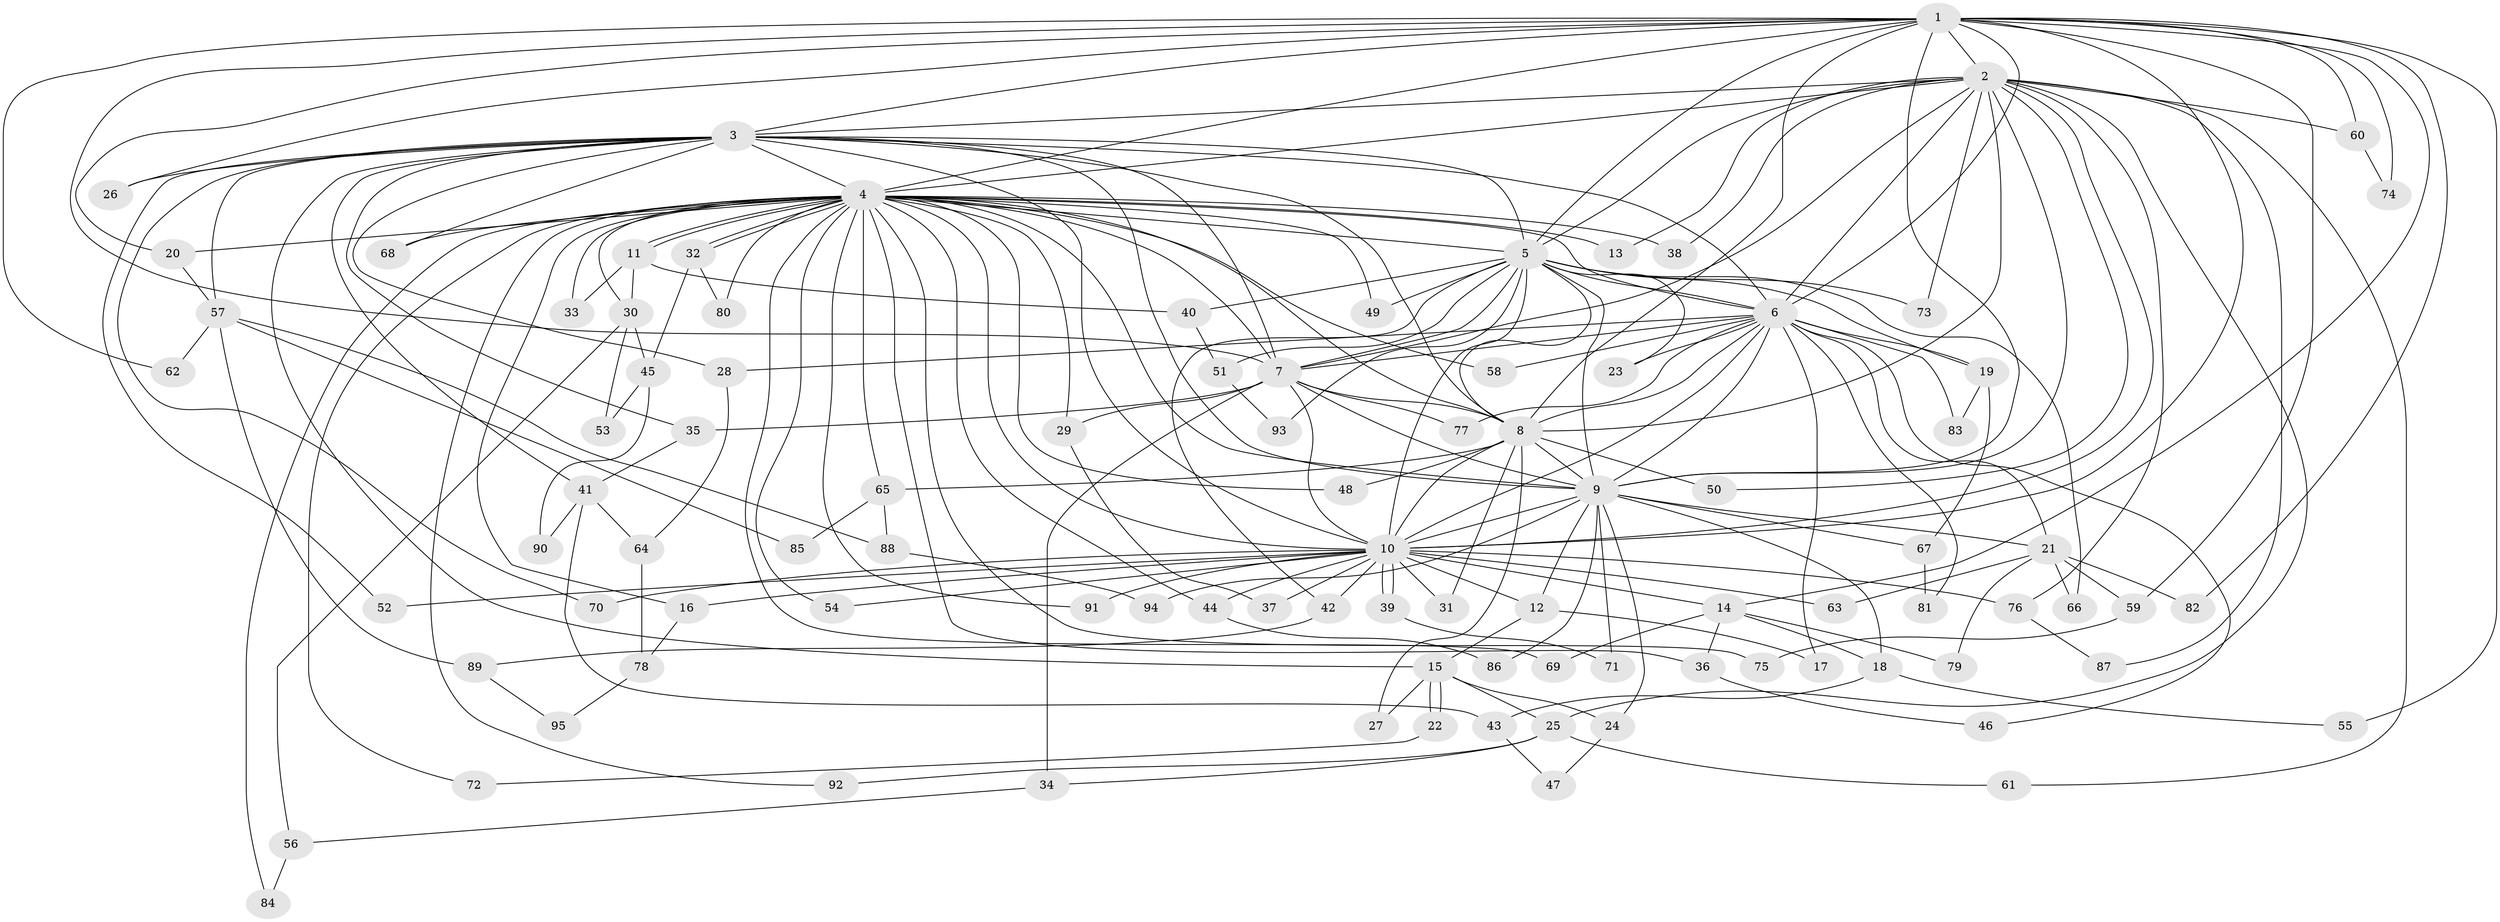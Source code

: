 // Generated by graph-tools (version 1.1) at 2025/43/03/09/25 04:43:36]
// undirected, 95 vertices, 215 edges
graph export_dot {
graph [start="1"]
  node [color=gray90,style=filled];
  1;
  2;
  3;
  4;
  5;
  6;
  7;
  8;
  9;
  10;
  11;
  12;
  13;
  14;
  15;
  16;
  17;
  18;
  19;
  20;
  21;
  22;
  23;
  24;
  25;
  26;
  27;
  28;
  29;
  30;
  31;
  32;
  33;
  34;
  35;
  36;
  37;
  38;
  39;
  40;
  41;
  42;
  43;
  44;
  45;
  46;
  47;
  48;
  49;
  50;
  51;
  52;
  53;
  54;
  55;
  56;
  57;
  58;
  59;
  60;
  61;
  62;
  63;
  64;
  65;
  66;
  67;
  68;
  69;
  70;
  71;
  72;
  73;
  74;
  75;
  76;
  77;
  78;
  79;
  80;
  81;
  82;
  83;
  84;
  85;
  86;
  87;
  88;
  89;
  90;
  91;
  92;
  93;
  94;
  95;
  1 -- 2;
  1 -- 3;
  1 -- 4;
  1 -- 5;
  1 -- 6;
  1 -- 7;
  1 -- 8;
  1 -- 9;
  1 -- 10;
  1 -- 14;
  1 -- 20;
  1 -- 26;
  1 -- 55;
  1 -- 59;
  1 -- 60;
  1 -- 62;
  1 -- 74;
  1 -- 82;
  2 -- 3;
  2 -- 4;
  2 -- 5;
  2 -- 6;
  2 -- 7;
  2 -- 8;
  2 -- 9;
  2 -- 10;
  2 -- 13;
  2 -- 25;
  2 -- 38;
  2 -- 50;
  2 -- 60;
  2 -- 61;
  2 -- 73;
  2 -- 76;
  2 -- 87;
  3 -- 4;
  3 -- 5;
  3 -- 6;
  3 -- 7;
  3 -- 8;
  3 -- 9;
  3 -- 10;
  3 -- 15;
  3 -- 26;
  3 -- 28;
  3 -- 35;
  3 -- 41;
  3 -- 52;
  3 -- 57;
  3 -- 68;
  3 -- 70;
  4 -- 5;
  4 -- 6;
  4 -- 7;
  4 -- 8;
  4 -- 9;
  4 -- 10;
  4 -- 11;
  4 -- 11;
  4 -- 13;
  4 -- 16;
  4 -- 20;
  4 -- 29;
  4 -- 30;
  4 -- 32;
  4 -- 32;
  4 -- 33;
  4 -- 36;
  4 -- 38;
  4 -- 44;
  4 -- 48;
  4 -- 49;
  4 -- 54;
  4 -- 58;
  4 -- 65;
  4 -- 68;
  4 -- 69;
  4 -- 72;
  4 -- 75;
  4 -- 80;
  4 -- 84;
  4 -- 91;
  4 -- 92;
  5 -- 6;
  5 -- 7;
  5 -- 8;
  5 -- 9;
  5 -- 10;
  5 -- 19;
  5 -- 23;
  5 -- 40;
  5 -- 42;
  5 -- 49;
  5 -- 51;
  5 -- 66;
  5 -- 73;
  5 -- 93;
  6 -- 7;
  6 -- 8;
  6 -- 9;
  6 -- 10;
  6 -- 17;
  6 -- 19;
  6 -- 21;
  6 -- 23;
  6 -- 28;
  6 -- 46;
  6 -- 58;
  6 -- 77;
  6 -- 81;
  6 -- 83;
  7 -- 8;
  7 -- 9;
  7 -- 10;
  7 -- 29;
  7 -- 34;
  7 -- 35;
  7 -- 77;
  8 -- 9;
  8 -- 10;
  8 -- 27;
  8 -- 31;
  8 -- 48;
  8 -- 50;
  8 -- 65;
  9 -- 10;
  9 -- 12;
  9 -- 18;
  9 -- 21;
  9 -- 24;
  9 -- 67;
  9 -- 71;
  9 -- 86;
  9 -- 94;
  10 -- 12;
  10 -- 14;
  10 -- 16;
  10 -- 31;
  10 -- 37;
  10 -- 39;
  10 -- 39;
  10 -- 42;
  10 -- 44;
  10 -- 52;
  10 -- 54;
  10 -- 63;
  10 -- 70;
  10 -- 76;
  10 -- 91;
  11 -- 30;
  11 -- 33;
  11 -- 40;
  12 -- 15;
  12 -- 17;
  14 -- 18;
  14 -- 36;
  14 -- 69;
  14 -- 79;
  15 -- 22;
  15 -- 22;
  15 -- 24;
  15 -- 25;
  15 -- 27;
  16 -- 78;
  18 -- 43;
  18 -- 55;
  19 -- 67;
  19 -- 83;
  20 -- 57;
  21 -- 59;
  21 -- 63;
  21 -- 66;
  21 -- 79;
  21 -- 82;
  22 -- 72;
  24 -- 47;
  25 -- 34;
  25 -- 61;
  25 -- 92;
  28 -- 64;
  29 -- 37;
  30 -- 45;
  30 -- 53;
  30 -- 56;
  32 -- 45;
  32 -- 80;
  34 -- 56;
  35 -- 41;
  36 -- 46;
  39 -- 71;
  40 -- 51;
  41 -- 43;
  41 -- 64;
  41 -- 90;
  42 -- 89;
  43 -- 47;
  44 -- 86;
  45 -- 53;
  45 -- 90;
  51 -- 93;
  56 -- 84;
  57 -- 62;
  57 -- 85;
  57 -- 88;
  57 -- 89;
  59 -- 75;
  60 -- 74;
  64 -- 78;
  65 -- 85;
  65 -- 88;
  67 -- 81;
  76 -- 87;
  78 -- 95;
  88 -- 94;
  89 -- 95;
}
